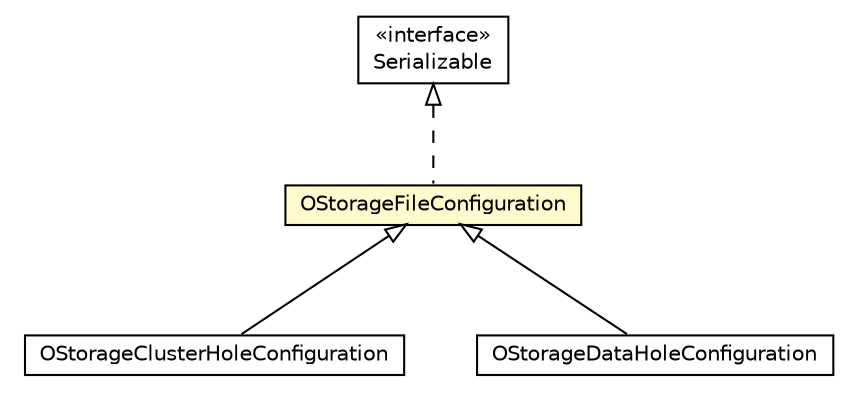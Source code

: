 #!/usr/local/bin/dot
#
# Class diagram 
# Generated by UMLGraph version R5_6-24-gf6e263 (http://www.umlgraph.org/)
#

digraph G {
	edge [fontname="Helvetica",fontsize=10,labelfontname="Helvetica",labelfontsize=10];
	node [fontname="Helvetica",fontsize=10,shape=plaintext];
	nodesep=0.25;
	ranksep=0.5;
	// com.orientechnologies.orient.core.config.OStorageClusterHoleConfiguration
	c6956333 [label=<<table title="com.orientechnologies.orient.core.config.OStorageClusterHoleConfiguration" border="0" cellborder="1" cellspacing="0" cellpadding="2" port="p" href="./OStorageClusterHoleConfiguration.html">
		<tr><td><table border="0" cellspacing="0" cellpadding="1">
<tr><td align="center" balign="center"> OStorageClusterHoleConfiguration </td></tr>
		</table></td></tr>
		</table>>, URL="./OStorageClusterHoleConfiguration.html", fontname="Helvetica", fontcolor="black", fontsize=10.0];
	// com.orientechnologies.orient.core.config.OStorageDataHoleConfiguration
	c6956334 [label=<<table title="com.orientechnologies.orient.core.config.OStorageDataHoleConfiguration" border="0" cellborder="1" cellspacing="0" cellpadding="2" port="p" href="./OStorageDataHoleConfiguration.html">
		<tr><td><table border="0" cellspacing="0" cellpadding="1">
<tr><td align="center" balign="center"> OStorageDataHoleConfiguration </td></tr>
		</table></td></tr>
		</table>>, URL="./OStorageDataHoleConfiguration.html", fontname="Helvetica", fontcolor="black", fontsize=10.0];
	// com.orientechnologies.orient.core.config.OStorageFileConfiguration
	c6956340 [label=<<table title="com.orientechnologies.orient.core.config.OStorageFileConfiguration" border="0" cellborder="1" cellspacing="0" cellpadding="2" port="p" bgcolor="lemonChiffon" href="./OStorageFileConfiguration.html">
		<tr><td><table border="0" cellspacing="0" cellpadding="1">
<tr><td align="center" balign="center"> OStorageFileConfiguration </td></tr>
		</table></td></tr>
		</table>>, URL="./OStorageFileConfiguration.html", fontname="Helvetica", fontcolor="black", fontsize=10.0];
	//com.orientechnologies.orient.core.config.OStorageClusterHoleConfiguration extends com.orientechnologies.orient.core.config.OStorageFileConfiguration
	c6956340:p -> c6956333:p [dir=back,arrowtail=empty];
	//com.orientechnologies.orient.core.config.OStorageDataHoleConfiguration extends com.orientechnologies.orient.core.config.OStorageFileConfiguration
	c6956340:p -> c6956334:p [dir=back,arrowtail=empty];
	//com.orientechnologies.orient.core.config.OStorageFileConfiguration implements java.io.Serializable
	c6957481:p -> c6956340:p [dir=back,arrowtail=empty,style=dashed];
	// java.io.Serializable
	c6957481 [label=<<table title="java.io.Serializable" border="0" cellborder="1" cellspacing="0" cellpadding="2" port="p" href="http://java.sun.com/j2se/1.4.2/docs/api/java/io/Serializable.html">
		<tr><td><table border="0" cellspacing="0" cellpadding="1">
<tr><td align="center" balign="center"> &#171;interface&#187; </td></tr>
<tr><td align="center" balign="center"> Serializable </td></tr>
		</table></td></tr>
		</table>>, URL="http://java.sun.com/j2se/1.4.2/docs/api/java/io/Serializable.html", fontname="Helvetica", fontcolor="black", fontsize=10.0];
}

